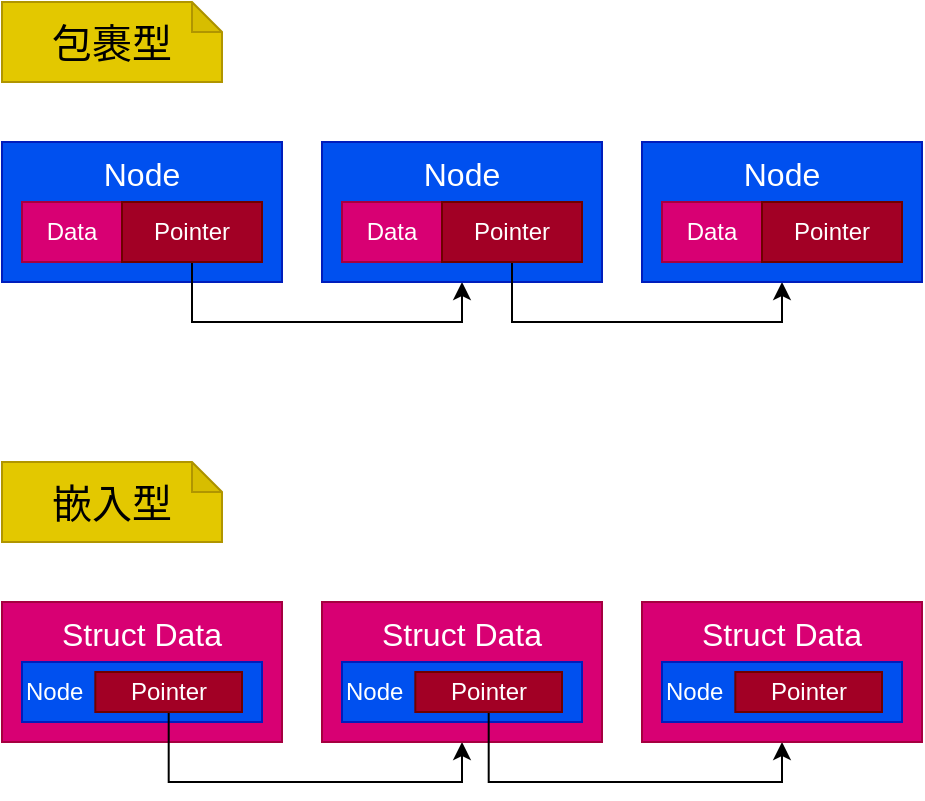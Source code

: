 <mxfile version="24.7.17" pages="2">
  <diagram name="种类" id="TtdEmnJI256nXA-Hv3Id">
    <mxGraphModel dx="1195" dy="697" grid="1" gridSize="10" guides="1" tooltips="1" connect="1" arrows="1" fold="1" page="1" pageScale="1" pageWidth="827" pageHeight="1169" math="0" shadow="0">
      <root>
        <mxCell id="0" />
        <mxCell id="1" parent="0" />
        <mxCell id="0anKMiy50roNcV1hmlwD-7" value="包裹型" style="shape=note;whiteSpace=wrap;html=1;backgroundOutline=1;darkOpacity=0.05;size=15;fillColor=#e3c800;fontColor=#000000;strokeColor=#B09500;fontSize=20;" vertex="1" parent="1">
          <mxGeometry x="140" y="170" width="110" height="40" as="geometry" />
        </mxCell>
        <mxCell id="0anKMiy50roNcV1hmlwD-20" value="" style="group" vertex="1" connectable="0" parent="1">
          <mxGeometry x="140" y="240" width="460" height="90" as="geometry" />
        </mxCell>
        <mxCell id="0anKMiy50roNcV1hmlwD-1" value="Node" style="rounded=0;whiteSpace=wrap;html=1;fontSize=16;verticalAlign=top;fillColor=#0050ef;strokeColor=#001DBC;fontColor=#ffffff;container=0;" vertex="1" parent="0anKMiy50roNcV1hmlwD-20">
          <mxGeometry width="140" height="70" as="geometry" />
        </mxCell>
        <mxCell id="0anKMiy50roNcV1hmlwD-2" value="Data" style="rounded=0;whiteSpace=wrap;html=1;fillColor=#d80073;fontColor=#ffffff;strokeColor=#A50040;container=0;" vertex="1" parent="0anKMiy50roNcV1hmlwD-20">
          <mxGeometry x="10" y="30" width="50" height="30" as="geometry" />
        </mxCell>
        <mxCell id="0anKMiy50roNcV1hmlwD-18" style="edgeStyle=orthogonalEdgeStyle;rounded=0;orthogonalLoop=1;jettySize=auto;html=1;entryX=0.5;entryY=1;entryDx=0;entryDy=0;exitX=0.5;exitY=1;exitDx=0;exitDy=0;" edge="1" parent="0anKMiy50roNcV1hmlwD-20" source="0anKMiy50roNcV1hmlwD-3" target="0anKMiy50roNcV1hmlwD-9">
          <mxGeometry relative="1" as="geometry">
            <Array as="points">
              <mxPoint x="95" y="90" />
              <mxPoint x="230" y="90" />
            </Array>
          </mxGeometry>
        </mxCell>
        <mxCell id="0anKMiy50roNcV1hmlwD-3" value="Pointer" style="rounded=0;whiteSpace=wrap;html=1;fillColor=#a20025;fontColor=#ffffff;strokeColor=#6F0000;container=0;" vertex="1" parent="0anKMiy50roNcV1hmlwD-20">
          <mxGeometry x="60" y="30" width="70" height="30" as="geometry" />
        </mxCell>
        <mxCell id="0anKMiy50roNcV1hmlwD-9" value="Node" style="rounded=0;whiteSpace=wrap;html=1;fontSize=16;verticalAlign=top;fillColor=#0050ef;strokeColor=#001DBC;fontColor=#ffffff;container=0;" vertex="1" parent="0anKMiy50roNcV1hmlwD-20">
          <mxGeometry x="160" width="140" height="70" as="geometry" />
        </mxCell>
        <mxCell id="0anKMiy50roNcV1hmlwD-11" value="Data" style="rounded=0;whiteSpace=wrap;html=1;fillColor=#d80073;fontColor=#ffffff;strokeColor=#A50040;container=0;" vertex="1" parent="0anKMiy50roNcV1hmlwD-20">
          <mxGeometry x="170" y="30" width="50" height="30" as="geometry" />
        </mxCell>
        <mxCell id="0anKMiy50roNcV1hmlwD-19" style="edgeStyle=orthogonalEdgeStyle;rounded=0;orthogonalLoop=1;jettySize=auto;html=1;entryX=0.5;entryY=1;entryDx=0;entryDy=0;exitX=0.5;exitY=1;exitDx=0;exitDy=0;" edge="1" parent="0anKMiy50roNcV1hmlwD-20" source="0anKMiy50roNcV1hmlwD-12" target="0anKMiy50roNcV1hmlwD-14">
          <mxGeometry relative="1" as="geometry">
            <Array as="points">
              <mxPoint x="255" y="90" />
              <mxPoint x="390" y="90" />
            </Array>
          </mxGeometry>
        </mxCell>
        <mxCell id="0anKMiy50roNcV1hmlwD-12" value="Pointer" style="rounded=0;whiteSpace=wrap;html=1;fillColor=#a20025;fontColor=#ffffff;strokeColor=#6F0000;container=0;" vertex="1" parent="0anKMiy50roNcV1hmlwD-20">
          <mxGeometry x="220" y="30" width="70" height="30" as="geometry" />
        </mxCell>
        <mxCell id="0anKMiy50roNcV1hmlwD-14" value="Node" style="rounded=0;whiteSpace=wrap;html=1;fontSize=16;verticalAlign=top;fillColor=#0050ef;strokeColor=#001DBC;fontColor=#ffffff;container=0;" vertex="1" parent="0anKMiy50roNcV1hmlwD-20">
          <mxGeometry x="320" width="140" height="70" as="geometry" />
        </mxCell>
        <mxCell id="0anKMiy50roNcV1hmlwD-16" value="Data" style="rounded=0;whiteSpace=wrap;html=1;fillColor=#d80073;fontColor=#ffffff;strokeColor=#A50040;container=0;" vertex="1" parent="0anKMiy50roNcV1hmlwD-20">
          <mxGeometry x="330" y="30" width="50" height="30" as="geometry" />
        </mxCell>
        <mxCell id="0anKMiy50roNcV1hmlwD-17" value="Pointer" style="rounded=0;whiteSpace=wrap;html=1;fillColor=#a20025;fontColor=#ffffff;strokeColor=#6F0000;container=0;" vertex="1" parent="0anKMiy50roNcV1hmlwD-20">
          <mxGeometry x="380" y="30" width="70" height="30" as="geometry" />
        </mxCell>
        <mxCell id="0anKMiy50roNcV1hmlwD-21" value="嵌入型" style="shape=note;whiteSpace=wrap;html=1;backgroundOutline=1;darkOpacity=0.05;size=15;fillColor=#e3c800;fontColor=#000000;strokeColor=#B09500;fontSize=20;" vertex="1" parent="1">
          <mxGeometry x="140" y="400" width="110" height="40" as="geometry" />
        </mxCell>
        <mxCell id="0anKMiy50roNcV1hmlwD-44" value="" style="group" vertex="1" connectable="0" parent="1">
          <mxGeometry x="140" y="470" width="460" height="90" as="geometry" />
        </mxCell>
        <mxCell id="0anKMiy50roNcV1hmlwD-23" value="Struct Data" style="rounded=0;whiteSpace=wrap;html=1;fontSize=16;verticalAlign=top;fillColor=#d80073;strokeColor=#A50040;fontColor=#ffffff;container=0;" vertex="1" parent="0anKMiy50roNcV1hmlwD-44">
          <mxGeometry width="140" height="70" as="geometry" />
        </mxCell>
        <mxCell id="0anKMiy50roNcV1hmlwD-26" value="Node" style="rounded=0;whiteSpace=wrap;html=1;fillColor=#0050ef;fontColor=#ffffff;strokeColor=#001DBC;container=0;labelPosition=center;verticalLabelPosition=middle;align=left;verticalAlign=middle;" vertex="1" parent="0anKMiy50roNcV1hmlwD-44">
          <mxGeometry x="10" y="30" width="120" height="30" as="geometry" />
        </mxCell>
        <mxCell id="0anKMiy50roNcV1hmlwD-42" style="edgeStyle=orthogonalEdgeStyle;rounded=0;orthogonalLoop=1;jettySize=auto;html=1;entryX=0.5;entryY=1;entryDx=0;entryDy=0;" edge="1" parent="0anKMiy50roNcV1hmlwD-44" source="0anKMiy50roNcV1hmlwD-34" target="0anKMiy50roNcV1hmlwD-36">
          <mxGeometry relative="1" as="geometry">
            <Array as="points">
              <mxPoint x="83" y="90" />
              <mxPoint x="230" y="90" />
            </Array>
          </mxGeometry>
        </mxCell>
        <mxCell id="0anKMiy50roNcV1hmlwD-34" value="Pointer" style="rounded=0;whiteSpace=wrap;html=1;fillColor=#a20025;fontColor=#ffffff;strokeColor=#6F0000;container=0;" vertex="1" parent="0anKMiy50roNcV1hmlwD-44">
          <mxGeometry x="46.66" y="35" width="73.34" height="20" as="geometry" />
        </mxCell>
        <mxCell id="0anKMiy50roNcV1hmlwD-36" value="Struct Data" style="rounded=0;whiteSpace=wrap;html=1;fontSize=16;verticalAlign=top;fillColor=#d80073;strokeColor=#A50040;fontColor=#ffffff;container=0;" vertex="1" parent="0anKMiy50roNcV1hmlwD-44">
          <mxGeometry x="160" width="140" height="70" as="geometry" />
        </mxCell>
        <mxCell id="0anKMiy50roNcV1hmlwD-37" value="Node" style="rounded=0;whiteSpace=wrap;html=1;fillColor=#0050ef;fontColor=#ffffff;strokeColor=#001DBC;container=0;labelPosition=center;verticalLabelPosition=middle;align=left;verticalAlign=middle;" vertex="1" parent="0anKMiy50roNcV1hmlwD-44">
          <mxGeometry x="170" y="30" width="120" height="30" as="geometry" />
        </mxCell>
        <mxCell id="0anKMiy50roNcV1hmlwD-43" style="edgeStyle=orthogonalEdgeStyle;rounded=0;orthogonalLoop=1;jettySize=auto;html=1;entryX=0.5;entryY=1;entryDx=0;entryDy=0;" edge="1" parent="0anKMiy50roNcV1hmlwD-44" source="0anKMiy50roNcV1hmlwD-38" target="0anKMiy50roNcV1hmlwD-39">
          <mxGeometry relative="1" as="geometry">
            <Array as="points">
              <mxPoint x="243" y="90" />
              <mxPoint x="390" y="90" />
            </Array>
          </mxGeometry>
        </mxCell>
        <mxCell id="0anKMiy50roNcV1hmlwD-38" value="Pointer" style="rounded=0;whiteSpace=wrap;html=1;fillColor=#a20025;fontColor=#ffffff;strokeColor=#6F0000;container=0;" vertex="1" parent="0anKMiy50roNcV1hmlwD-44">
          <mxGeometry x="206.66" y="35" width="73.34" height="20" as="geometry" />
        </mxCell>
        <mxCell id="0anKMiy50roNcV1hmlwD-39" value="Struct Data" style="rounded=0;whiteSpace=wrap;html=1;fontSize=16;verticalAlign=top;fillColor=#d80073;strokeColor=#A50040;fontColor=#ffffff;container=0;" vertex="1" parent="0anKMiy50roNcV1hmlwD-44">
          <mxGeometry x="320" width="140" height="70" as="geometry" />
        </mxCell>
        <mxCell id="0anKMiy50roNcV1hmlwD-40" value="Node" style="rounded=0;whiteSpace=wrap;html=1;fillColor=#0050ef;fontColor=#ffffff;strokeColor=#001DBC;container=0;labelPosition=center;verticalLabelPosition=middle;align=left;verticalAlign=middle;" vertex="1" parent="0anKMiy50roNcV1hmlwD-44">
          <mxGeometry x="330" y="30" width="120" height="30" as="geometry" />
        </mxCell>
        <mxCell id="0anKMiy50roNcV1hmlwD-41" value="Pointer" style="rounded=0;whiteSpace=wrap;html=1;fillColor=#a20025;fontColor=#ffffff;strokeColor=#6F0000;container=0;" vertex="1" parent="0anKMiy50roNcV1hmlwD-44">
          <mxGeometry x="366.66" y="35" width="73.34" height="20" as="geometry" />
        </mxCell>
      </root>
    </mxGraphModel>
  </diagram>
  <diagram id="3f2F8ZipDb4occ0wB0KM" name="偏移量">
    <mxGraphModel dx="819" dy="478" grid="1" gridSize="10" guides="1" tooltips="1" connect="1" arrows="1" fold="1" page="1" pageScale="1" pageWidth="827" pageHeight="1169" math="0" shadow="0">
      <root>
        <mxCell id="0" />
        <mxCell id="1" parent="0" />
        <mxCell id="o55gr8WVJTBCrFjGNu22-2" value="Struct Data" style="rounded=0;whiteSpace=wrap;html=1;fontSize=16;verticalAlign=top;fillColor=#d80073;strokeColor=#A50040;fontColor=#ffffff;container=0;" vertex="1" parent="1">
          <mxGeometry x="310" y="330" width="390" height="80" as="geometry" />
        </mxCell>
        <mxCell id="o55gr8WVJTBCrFjGNu22-3" value="Node" style="rounded=0;whiteSpace=wrap;html=1;fillColor=#0050ef;fontColor=#ffffff;strokeColor=#001DBC;container=0;labelPosition=center;verticalLabelPosition=middle;align=left;verticalAlign=middle;" vertex="1" parent="1">
          <mxGeometry x="500.29" y="370" width="199.71" height="40" as="geometry" />
        </mxCell>
        <mxCell id="o55gr8WVJTBCrFjGNu22-5" value="Pointer (4 bytes)" style="rounded=0;whiteSpace=wrap;html=1;fillColor=#a20025;fontColor=#ffffff;strokeColor=#6F0000;container=0;" vertex="1" parent="1">
          <mxGeometry x="540" y="377.14" width="160" height="25.72" as="geometry" />
        </mxCell>
        <mxCell id="o55gr8WVJTBCrFjGNu22-14" value="uint32_t v1&lt;div&gt;(4 bytes)&lt;/div&gt;" style="rounded=0;whiteSpace=wrap;html=1;fillColor=#647687;fontColor=#ffffff;strokeColor=#314354;" vertex="1" parent="1">
          <mxGeometry x="310" y="370" width="100" height="40" as="geometry" />
        </mxCell>
        <mxCell id="o55gr8WVJTBCrFjGNu22-15" value="uint32_t v2&lt;div&gt;(4 bytes)&lt;/div&gt;" style="rounded=0;whiteSpace=wrap;html=1;fillColor=#647687;fontColor=#ffffff;strokeColor=#314354;" vertex="1" parent="1">
          <mxGeometry x="410" y="370" width="90.29" height="40" as="geometry" />
        </mxCell>
        <mxCell id="o55gr8WVJTBCrFjGNu22-21" value="" style="endArrow=none;dashed=1;html=1;rounded=0;strokeWidth=2;" edge="1" parent="1">
          <mxGeometry width="50" height="50" relative="1" as="geometry">
            <mxPoint x="310" y="470" as="sourcePoint" />
            <mxPoint x="310" y="290" as="targetPoint" />
          </mxGeometry>
        </mxCell>
        <mxCell id="o55gr8WVJTBCrFjGNu22-22" value="" style="endArrow=none;dashed=1;html=1;rounded=0;strokeWidth=2;" edge="1" parent="1">
          <mxGeometry width="50" height="50" relative="1" as="geometry">
            <mxPoint x="410" y="470" as="sourcePoint" />
            <mxPoint x="410" y="290" as="targetPoint" />
          </mxGeometry>
        </mxCell>
        <mxCell id="o55gr8WVJTBCrFjGNu22-24" value="" style="endArrow=none;dashed=1;html=1;rounded=0;strokeWidth=2;" edge="1" parent="1">
          <mxGeometry width="50" height="50" relative="1" as="geometry">
            <mxPoint x="500.29" y="470" as="sourcePoint" />
            <mxPoint x="500.29" y="290" as="targetPoint" />
          </mxGeometry>
        </mxCell>
        <mxCell id="o55gr8WVJTBCrFjGNu22-25" value="" style="endArrow=none;dashed=1;html=1;rounded=0;strokeWidth=2;" edge="1" parent="1">
          <mxGeometry width="50" height="50" relative="1" as="geometry">
            <mxPoint x="699.52" y="470" as="sourcePoint" />
            <mxPoint x="699.963" y="290" as="targetPoint" />
          </mxGeometry>
        </mxCell>
        <mxCell id="o55gr8WVJTBCrFjGNu22-26" value="0" style="text;html=1;align=center;verticalAlign=middle;whiteSpace=wrap;rounded=0;" vertex="1" parent="1">
          <mxGeometry x="280" y="270" width="60" height="30" as="geometry" />
        </mxCell>
        <mxCell id="o55gr8WVJTBCrFjGNu22-27" value="4" style="text;html=1;align=center;verticalAlign=middle;whiteSpace=wrap;rounded=0;" vertex="1" parent="1">
          <mxGeometry x="380" y="270" width="60" height="30" as="geometry" />
        </mxCell>
        <mxCell id="o55gr8WVJTBCrFjGNu22-28" value="8" style="text;html=1;align=center;verticalAlign=middle;whiteSpace=wrap;rounded=0;" vertex="1" parent="1">
          <mxGeometry x="470" y="270" width="60" height="30" as="geometry" />
        </mxCell>
        <mxCell id="o55gr8WVJTBCrFjGNu22-29" value="12" style="text;html=1;align=center;verticalAlign=middle;whiteSpace=wrap;rounded=0;" vertex="1" parent="1">
          <mxGeometry x="670" y="270" width="60" height="30" as="geometry" />
        </mxCell>
        <mxCell id="o55gr8WVJTBCrFjGNu22-30" value="" style="shape=curlyBracket;whiteSpace=wrap;html=1;rounded=1;labelPosition=left;verticalLabelPosition=middle;align=right;verticalAlign=middle;rotation=-90;" vertex="1" parent="1">
          <mxGeometry x="395" y="390" width="20" height="190" as="geometry" />
        </mxCell>
        <mxCell id="o55gr8WVJTBCrFjGNu22-31" value="Offset (8 bytes)" style="text;html=1;align=center;verticalAlign=middle;whiteSpace=wrap;rounded=0;" vertex="1" parent="1">
          <mxGeometry x="350" y="494" width="105" height="20" as="geometry" />
        </mxCell>
      </root>
    </mxGraphModel>
  </diagram>
</mxfile>
